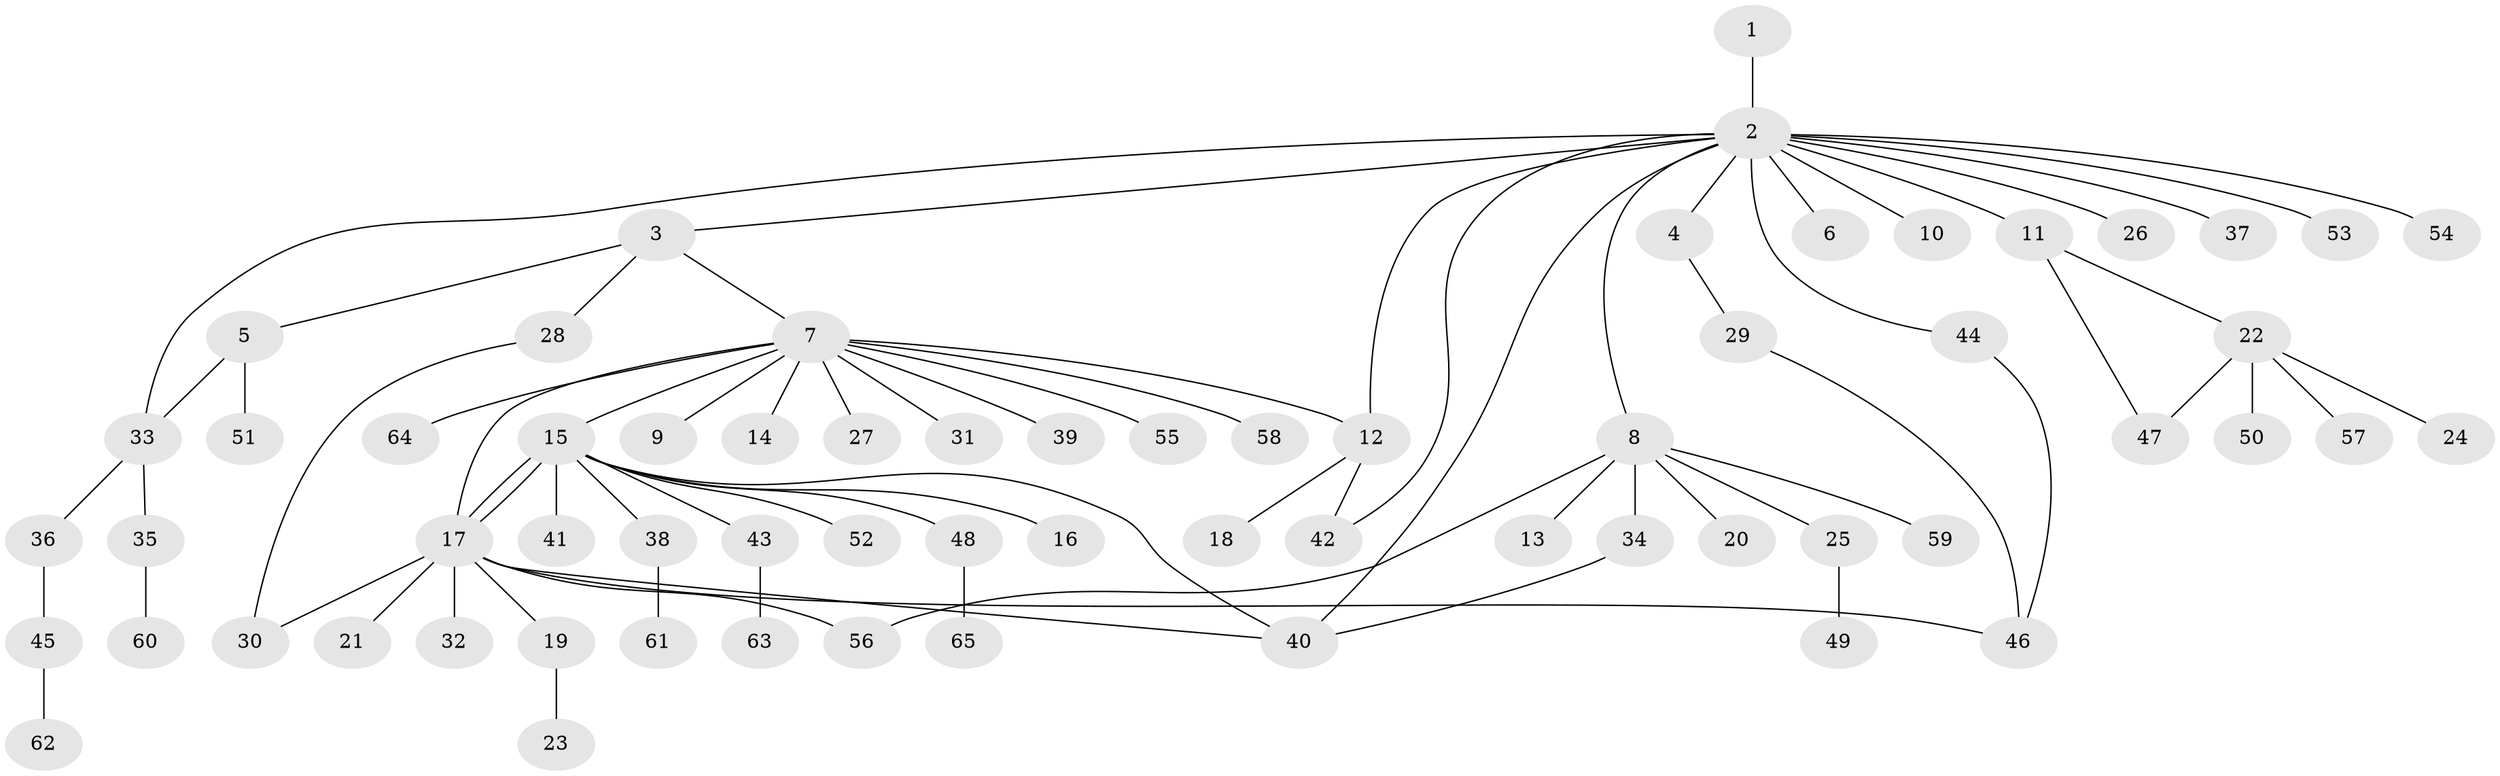 // Generated by graph-tools (version 1.1) at 2025/35/03/09/25 02:35:27]
// undirected, 65 vertices, 77 edges
graph export_dot {
graph [start="1"]
  node [color=gray90,style=filled];
  1;
  2;
  3;
  4;
  5;
  6;
  7;
  8;
  9;
  10;
  11;
  12;
  13;
  14;
  15;
  16;
  17;
  18;
  19;
  20;
  21;
  22;
  23;
  24;
  25;
  26;
  27;
  28;
  29;
  30;
  31;
  32;
  33;
  34;
  35;
  36;
  37;
  38;
  39;
  40;
  41;
  42;
  43;
  44;
  45;
  46;
  47;
  48;
  49;
  50;
  51;
  52;
  53;
  54;
  55;
  56;
  57;
  58;
  59;
  60;
  61;
  62;
  63;
  64;
  65;
  1 -- 2;
  2 -- 3;
  2 -- 4;
  2 -- 6;
  2 -- 8;
  2 -- 10;
  2 -- 11;
  2 -- 12;
  2 -- 26;
  2 -- 33;
  2 -- 37;
  2 -- 40;
  2 -- 42;
  2 -- 44;
  2 -- 53;
  2 -- 54;
  3 -- 5;
  3 -- 7;
  3 -- 28;
  4 -- 29;
  5 -- 33;
  5 -- 51;
  7 -- 9;
  7 -- 12;
  7 -- 14;
  7 -- 15;
  7 -- 17;
  7 -- 27;
  7 -- 31;
  7 -- 39;
  7 -- 55;
  7 -- 58;
  7 -- 64;
  8 -- 13;
  8 -- 20;
  8 -- 25;
  8 -- 34;
  8 -- 56;
  8 -- 59;
  11 -- 22;
  11 -- 47;
  12 -- 18;
  12 -- 42;
  15 -- 16;
  15 -- 17;
  15 -- 17;
  15 -- 38;
  15 -- 40;
  15 -- 41;
  15 -- 43;
  15 -- 48;
  15 -- 52;
  17 -- 19;
  17 -- 21;
  17 -- 30;
  17 -- 32;
  17 -- 40;
  17 -- 46;
  17 -- 56;
  19 -- 23;
  22 -- 24;
  22 -- 47;
  22 -- 50;
  22 -- 57;
  25 -- 49;
  28 -- 30;
  29 -- 46;
  33 -- 35;
  33 -- 36;
  34 -- 40;
  35 -- 60;
  36 -- 45;
  38 -- 61;
  43 -- 63;
  44 -- 46;
  45 -- 62;
  48 -- 65;
}
